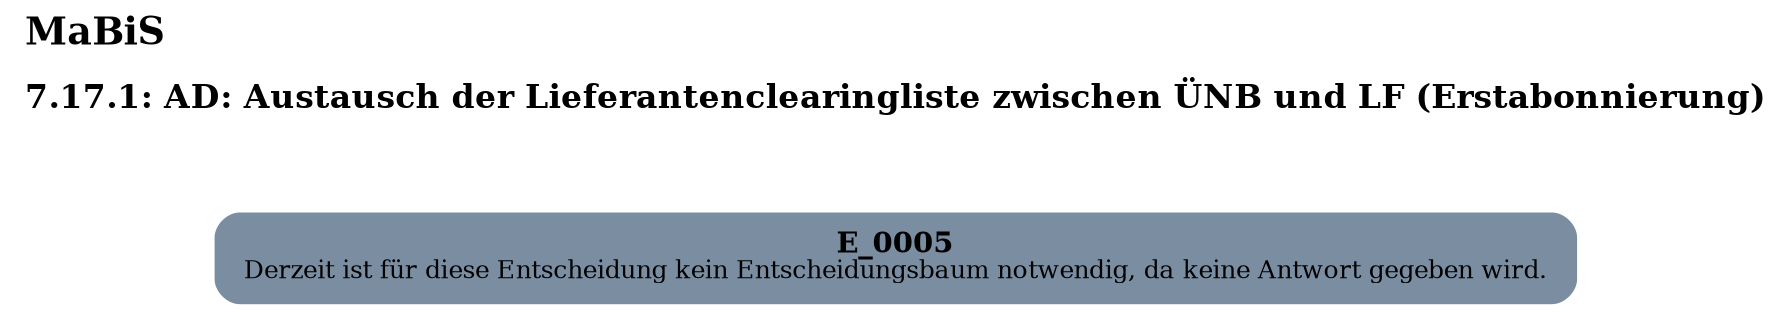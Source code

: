 digraph D {
    labelloc="t";
    label=<<B><FONT POINT-SIZE="18">MaBiS</FONT></B><BR align="left"/><BR/><B><FONT POINT-SIZE="16">7.17.1: AD: Austausch der Lieferantenclearingliste zwischen ÜNB und LF (Erstabonnierung)</FONT></B><BR align="left"/><BR/><BR/><BR/>>;
    ratio="compress";
    concentrate=true;
    pack=true;
    rankdir=TB;
    packmode="array";
    size="20,20";
    "Empty" [margin="0.2,0.12", shape=box, style="filled,rounded", penwidth=0.0, fillcolor="#7a8da1", label=<<B>E_0005</B><BR align="center"/><FONT point-size="12">Derzeit ist für diese Entscheidung kein Entscheidungsbaum notwendig, da keine Antwort gegeben wird.</FONT><BR align="center"/>>];


    bgcolor="transparent";
}